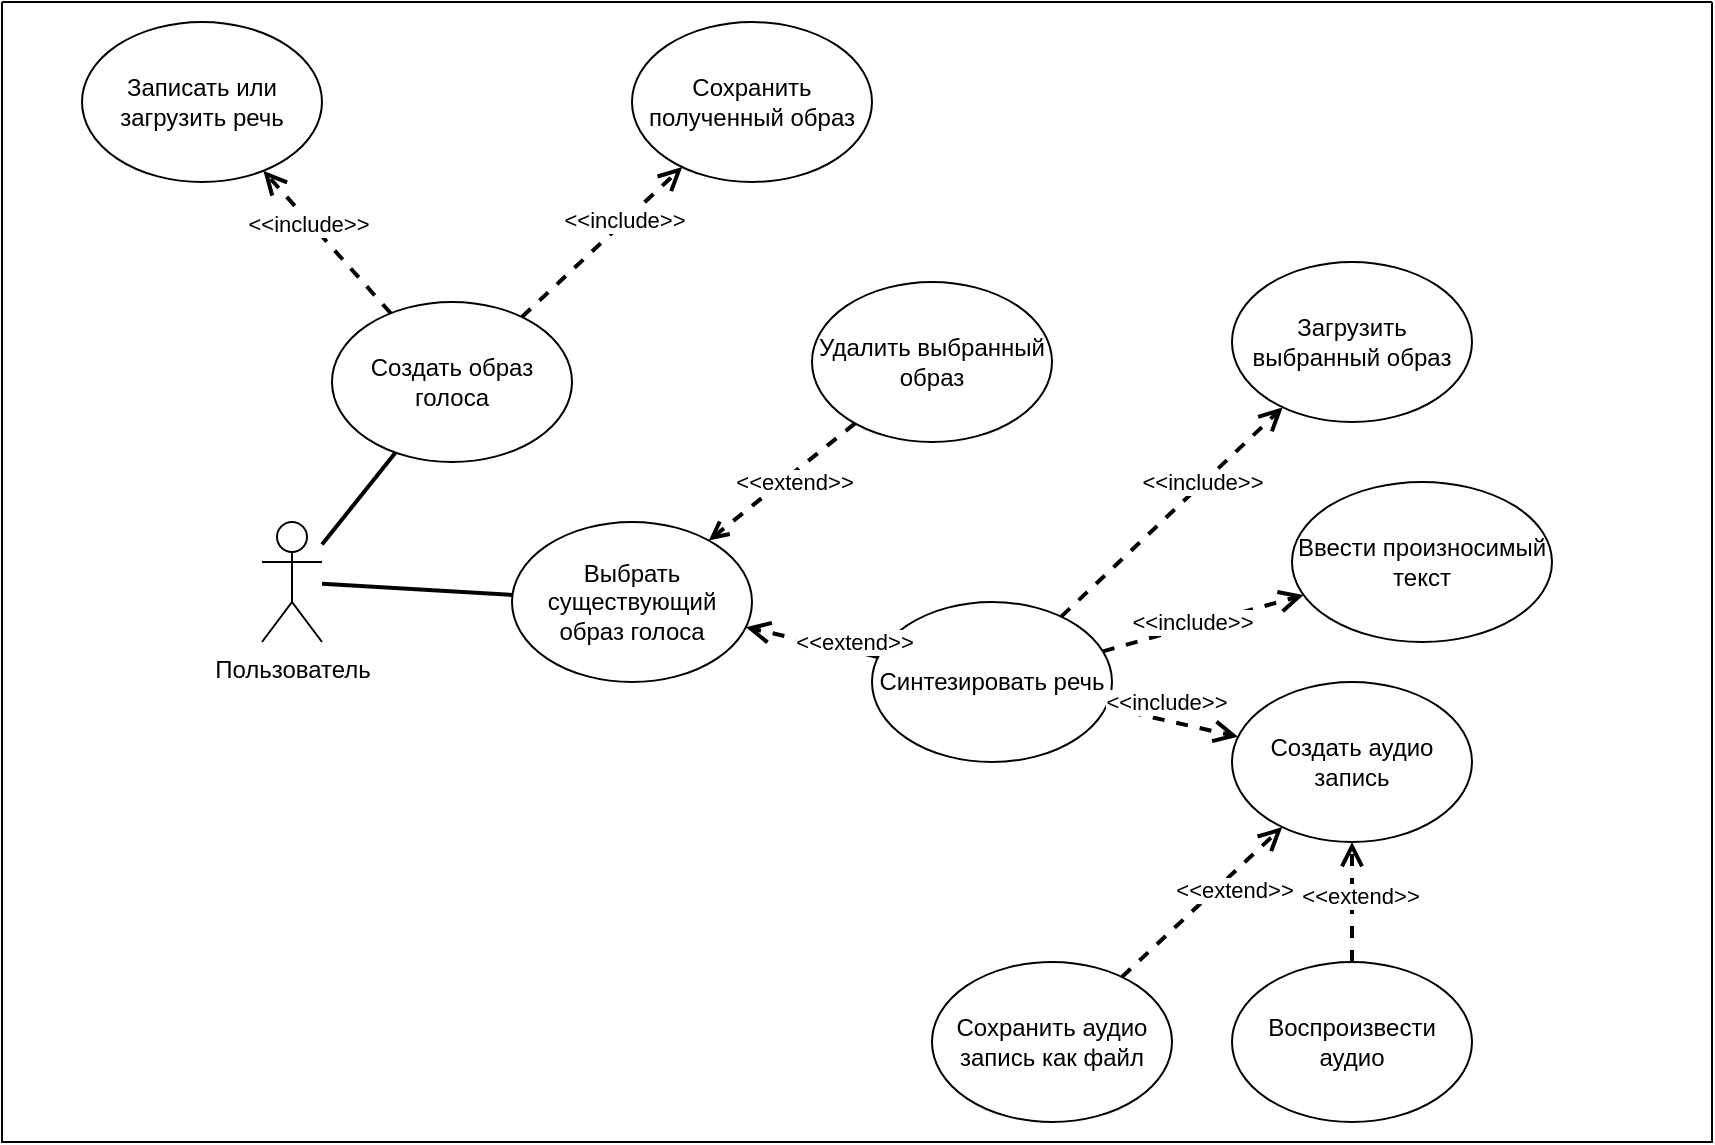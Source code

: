 <mxfile version="20.6.0" type="device"><diagram id="X4kBk9fK-q2gfnrWWEi2" name="Страница 1"><mxGraphModel dx="1422" dy="794" grid="1" gridSize="10" guides="1" tooltips="1" connect="1" arrows="1" fold="1" page="1" pageScale="1" pageWidth="827" pageHeight="1169" math="0" shadow="0"><root><mxCell id="0"/><mxCell id="1" parent="0"/><mxCell id="IUgiVxC0OZK5LSJUye0a-1" value="Пользователь" style="shape=umlActor;verticalLabelPosition=bottom;verticalAlign=top;html=1;outlineConnect=0;" parent="1" vertex="1"><mxGeometry x="285" y="270" width="30" height="60" as="geometry"/></mxCell><mxCell id="IUgiVxC0OZK5LSJUye0a-4" value="Создать образ голоса" style="ellipse;whiteSpace=wrap;html=1;" parent="1" vertex="1"><mxGeometry x="320" y="160" width="120" height="80" as="geometry"/></mxCell><mxCell id="IUgiVxC0OZK5LSJUye0a-5" value="Выбрать существующий образ голоса" style="ellipse;whiteSpace=wrap;html=1;" parent="1" vertex="1"><mxGeometry x="410" y="270" width="120" height="80" as="geometry"/></mxCell><mxCell id="IUgiVxC0OZK5LSJUye0a-6" value="Записать или загрузить речь" style="ellipse;whiteSpace=wrap;html=1;" parent="1" vertex="1"><mxGeometry x="195" y="20" width="120" height="80" as="geometry"/></mxCell><mxCell id="IUgiVxC0OZK5LSJUye0a-7" value="Удалить выбранный образ" style="ellipse;whiteSpace=wrap;html=1;" parent="1" vertex="1"><mxGeometry x="560" y="150" width="120" height="80" as="geometry"/></mxCell><mxCell id="IUgiVxC0OZK5LSJUye0a-8" value="Синтезировать речь" style="ellipse;whiteSpace=wrap;html=1;" parent="1" vertex="1"><mxGeometry x="590" y="310" width="120" height="80" as="geometry"/></mxCell><mxCell id="IUgiVxC0OZK5LSJUye0a-9" value="" style="endArrow=none;html=1;rounded=0;strokeWidth=2;" parent="1" source="IUgiVxC0OZK5LSJUye0a-1" target="IUgiVxC0OZK5LSJUye0a-5" edge="1"><mxGeometry width="50" height="50" relative="1" as="geometry"><mxPoint x="300" y="290" as="sourcePoint"/><mxPoint x="350" y="240" as="targetPoint"/></mxGeometry></mxCell><mxCell id="IUgiVxC0OZK5LSJUye0a-10" value="" style="endArrow=none;html=1;rounded=0;strokeWidth=2;" parent="1" source="IUgiVxC0OZK5LSJUye0a-1" target="IUgiVxC0OZK5LSJUye0a-4" edge="1"><mxGeometry width="50" height="50" relative="1" as="geometry"><mxPoint x="280" y="300" as="sourcePoint"/><mxPoint x="420" y="210" as="targetPoint"/></mxGeometry></mxCell><mxCell id="IUgiVxC0OZK5LSJUye0a-11" value="" style="endArrow=open;dashed=1;html=1;strokeWidth=2;rounded=0;endFill=0;endSize=8;" parent="1" source="IUgiVxC0OZK5LSJUye0a-4" target="IUgiVxC0OZK5LSJUye0a-6" edge="1"><mxGeometry width="50" height="50" relative="1" as="geometry"><mxPoint x="150" y="160" as="sourcePoint"/><mxPoint x="200" y="110" as="targetPoint"/></mxGeometry></mxCell><mxCell id="IUgiVxC0OZK5LSJUye0a-12" value="&amp;lt;&amp;lt;include&amp;gt;&amp;gt;" style="edgeLabel;html=1;align=center;verticalAlign=middle;resizable=0;points=[];" parent="IUgiVxC0OZK5LSJUye0a-11" vertex="1" connectable="0"><mxGeometry x="0.286" y="1" relative="1" as="geometry"><mxPoint as="offset"/></mxGeometry></mxCell><mxCell id="IUgiVxC0OZK5LSJUye0a-13" value="" style="endArrow=open;dashed=1;html=1;strokeWidth=2;rounded=0;endFill=0;startSize=8;" parent="1" source="IUgiVxC0OZK5LSJUye0a-7" target="IUgiVxC0OZK5LSJUye0a-5" edge="1"><mxGeometry width="50" height="50" relative="1" as="geometry"><mxPoint x="310" y="180" as="sourcePoint"/><mxPoint x="310" y="110" as="targetPoint"/></mxGeometry></mxCell><mxCell id="IUgiVxC0OZK5LSJUye0a-14" value="&amp;lt;&amp;lt;extend&amp;gt;&amp;gt;" style="edgeLabel;html=1;align=center;verticalAlign=middle;resizable=0;points=[];" parent="IUgiVxC0OZK5LSJUye0a-13" vertex="1" connectable="0"><mxGeometry x="0.286" y="1" relative="1" as="geometry"><mxPoint x="15" y="-9" as="offset"/></mxGeometry></mxCell><mxCell id="IUgiVxC0OZK5LSJUye0a-15" value="Ввести произносимый текст" style="ellipse;whiteSpace=wrap;html=1;" parent="1" vertex="1"><mxGeometry x="800" y="250" width="130" height="80" as="geometry"/></mxCell><mxCell id="IUgiVxC0OZK5LSJUye0a-16" value="" style="endArrow=open;dashed=1;html=1;strokeWidth=2;rounded=0;endFill=0;endSize=8;" parent="1" source="IUgiVxC0OZK5LSJUye0a-8" target="IUgiVxC0OZK5LSJUye0a-5" edge="1"><mxGeometry width="50" height="50" relative="1" as="geometry"><mxPoint x="591.64" y="230.757" as="sourcePoint"/><mxPoint x="518.411" y="289.271" as="targetPoint"/></mxGeometry></mxCell><mxCell id="IUgiVxC0OZK5LSJUye0a-17" value="&amp;lt;&amp;lt;extend&amp;gt;&amp;gt;" style="edgeLabel;html=1;align=center;verticalAlign=middle;resizable=0;points=[];" parent="IUgiVxC0OZK5LSJUye0a-16" vertex="1" connectable="0"><mxGeometry x="0.286" y="1" relative="1" as="geometry"><mxPoint x="30" y="1" as="offset"/></mxGeometry></mxCell><mxCell id="IUgiVxC0OZK5LSJUye0a-18" value="" style="endArrow=open;dashed=1;html=1;strokeWidth=2;rounded=0;endFill=0;endSize=8;" parent="1" source="IUgiVxC0OZK5LSJUye0a-8" target="IUgiVxC0OZK5LSJUye0a-15" edge="1"><mxGeometry width="50" height="50" relative="1" as="geometry"><mxPoint x="310" y="180" as="sourcePoint"/><mxPoint x="310" y="110" as="targetPoint"/></mxGeometry></mxCell><mxCell id="IUgiVxC0OZK5LSJUye0a-19" value="&amp;lt;&amp;lt;include&amp;gt;&amp;gt;" style="edgeLabel;html=1;align=center;verticalAlign=middle;resizable=0;points=[];" parent="IUgiVxC0OZK5LSJUye0a-18" vertex="1" connectable="0"><mxGeometry x="0.286" y="1" relative="1" as="geometry"><mxPoint x="-20" y="4" as="offset"/></mxGeometry></mxCell><mxCell id="IUgiVxC0OZK5LSJUye0a-20" value="Создать аудио запись" style="ellipse;whiteSpace=wrap;html=1;" parent="1" vertex="1"><mxGeometry x="770" y="350" width="120" height="80" as="geometry"/></mxCell><mxCell id="IUgiVxC0OZK5LSJUye0a-21" value="" style="endArrow=open;dashed=1;html=1;strokeWidth=2;rounded=0;endFill=0;endSize=8;" parent="1" source="IUgiVxC0OZK5LSJUye0a-8" target="IUgiVxC0OZK5LSJUye0a-20" edge="1"><mxGeometry width="50" height="50" relative="1" as="geometry"><mxPoint x="700.779" y="350.659" as="sourcePoint"/><mxPoint x="742.768" y="320.407" as="targetPoint"/></mxGeometry></mxCell><mxCell id="IUgiVxC0OZK5LSJUye0a-22" value="&amp;lt;&amp;lt;include&amp;gt;&amp;gt;" style="edgeLabel;html=1;align=center;verticalAlign=middle;resizable=0;points=[];" parent="IUgiVxC0OZK5LSJUye0a-21" vertex="1" connectable="0"><mxGeometry x="0.286" y="1" relative="1" as="geometry"><mxPoint x="-13" y="-11" as="offset"/></mxGeometry></mxCell><mxCell id="IUgiVxC0OZK5LSJUye0a-23" value="Сохранить аудио запись как файл" style="ellipse;whiteSpace=wrap;html=1;" parent="1" vertex="1"><mxGeometry x="620" y="490" width="120" height="80" as="geometry"/></mxCell><mxCell id="IUgiVxC0OZK5LSJUye0a-24" value="" style="endArrow=open;dashed=1;html=1;strokeWidth=2;rounded=0;endFill=0;endSize=8;" parent="1" source="IUgiVxC0OZK5LSJUye0a-23" target="IUgiVxC0OZK5LSJUye0a-20" edge="1"><mxGeometry width="50" height="50" relative="1" as="geometry"><mxPoint x="606.334" y="362.111" as="sourcePoint"/><mxPoint x="533.666" y="337.889" as="targetPoint"/></mxGeometry></mxCell><mxCell id="IUgiVxC0OZK5LSJUye0a-25" value="&amp;lt;&amp;lt;extend&amp;gt;&amp;gt;" style="edgeLabel;html=1;align=center;verticalAlign=middle;resizable=0;points=[];" parent="IUgiVxC0OZK5LSJUye0a-24" vertex="1" connectable="0"><mxGeometry x="0.286" y="1" relative="1" as="geometry"><mxPoint x="5" y="5" as="offset"/></mxGeometry></mxCell><mxCell id="IUgiVxC0OZK5LSJUye0a-26" value="Загрузить выбранный образ" style="ellipse;whiteSpace=wrap;html=1;" parent="1" vertex="1"><mxGeometry x="770" y="140" width="120" height="80" as="geometry"/></mxCell><mxCell id="IUgiVxC0OZK5LSJUye0a-30" value="" style="endArrow=open;dashed=1;html=1;strokeWidth=2;rounded=0;endFill=0;endSize=8;" parent="1" source="IUgiVxC0OZK5LSJUye0a-8" target="IUgiVxC0OZK5LSJUye0a-26" edge="1"><mxGeometry width="50" height="50" relative="1" as="geometry"><mxPoint x="708.459" y="356.414" as="sourcePoint"/><mxPoint x="773.943" y="324.755" as="targetPoint"/></mxGeometry></mxCell><mxCell id="IUgiVxC0OZK5LSJUye0a-31" value="&amp;lt;&amp;lt;include&amp;gt;&amp;gt;" style="edgeLabel;html=1;align=center;verticalAlign=middle;resizable=0;points=[];" parent="IUgiVxC0OZK5LSJUye0a-30" vertex="1" connectable="0"><mxGeometry x="0.286" y="1" relative="1" as="geometry"><mxPoint as="offset"/></mxGeometry></mxCell><mxCell id="IUgiVxC0OZK5LSJUye0a-32" value="Сохранить полученный образ" style="ellipse;whiteSpace=wrap;html=1;" parent="1" vertex="1"><mxGeometry x="470" y="20" width="120" height="80" as="geometry"/></mxCell><mxCell id="IUgiVxC0OZK5LSJUye0a-33" value="" style="endArrow=open;dashed=1;html=1;strokeWidth=2;rounded=0;endFill=0;endSize=8;" parent="1" source="IUgiVxC0OZK5LSJUye0a-4" target="IUgiVxC0OZK5LSJUye0a-32" edge="1"><mxGeometry width="50" height="50" relative="1" as="geometry"><mxPoint x="376.129" y="171.084" as="sourcePoint"/><mxPoint x="353.897" y="108.912" as="targetPoint"/></mxGeometry></mxCell><mxCell id="IUgiVxC0OZK5LSJUye0a-34" value="&amp;lt;&amp;lt;include&amp;gt;&amp;gt;" style="edgeLabel;html=1;align=center;verticalAlign=middle;resizable=0;points=[];" parent="IUgiVxC0OZK5LSJUye0a-33" vertex="1" connectable="0"><mxGeometry x="0.286" y="1" relative="1" as="geometry"><mxPoint as="offset"/></mxGeometry></mxCell><mxCell id="IUgiVxC0OZK5LSJUye0a-36" value="Воспроизвести аудио" style="ellipse;whiteSpace=wrap;html=1;" parent="1" vertex="1"><mxGeometry x="770" y="490" width="120" height="80" as="geometry"/></mxCell><mxCell id="IUgiVxC0OZK5LSJUye0a-37" value="" style="endArrow=open;dashed=1;html=1;strokeWidth=2;rounded=0;endFill=0;endSize=8;" parent="1" source="IUgiVxC0OZK5LSJUye0a-36" target="IUgiVxC0OZK5LSJUye0a-20" edge="1"><mxGeometry width="50" height="50" relative="1" as="geometry"><mxPoint x="717.019" y="465.152" as="sourcePoint"/><mxPoint x="793.013" y="424.875" as="targetPoint"/></mxGeometry></mxCell><mxCell id="IUgiVxC0OZK5LSJUye0a-38" value="&amp;lt;&amp;lt;extend&amp;gt;&amp;gt;" style="edgeLabel;html=1;align=center;verticalAlign=middle;resizable=0;points=[];" parent="IUgiVxC0OZK5LSJUye0a-37" vertex="1" connectable="0"><mxGeometry x="0.286" y="1" relative="1" as="geometry"><mxPoint x="5" y="5" as="offset"/></mxGeometry></mxCell><mxCell id="0G8Drzugz5vkX7mE4cwg-1" value="" style="swimlane;startSize=0;" vertex="1" parent="1"><mxGeometry x="155" y="10" width="855" height="570" as="geometry"/></mxCell></root></mxGraphModel></diagram></mxfile>